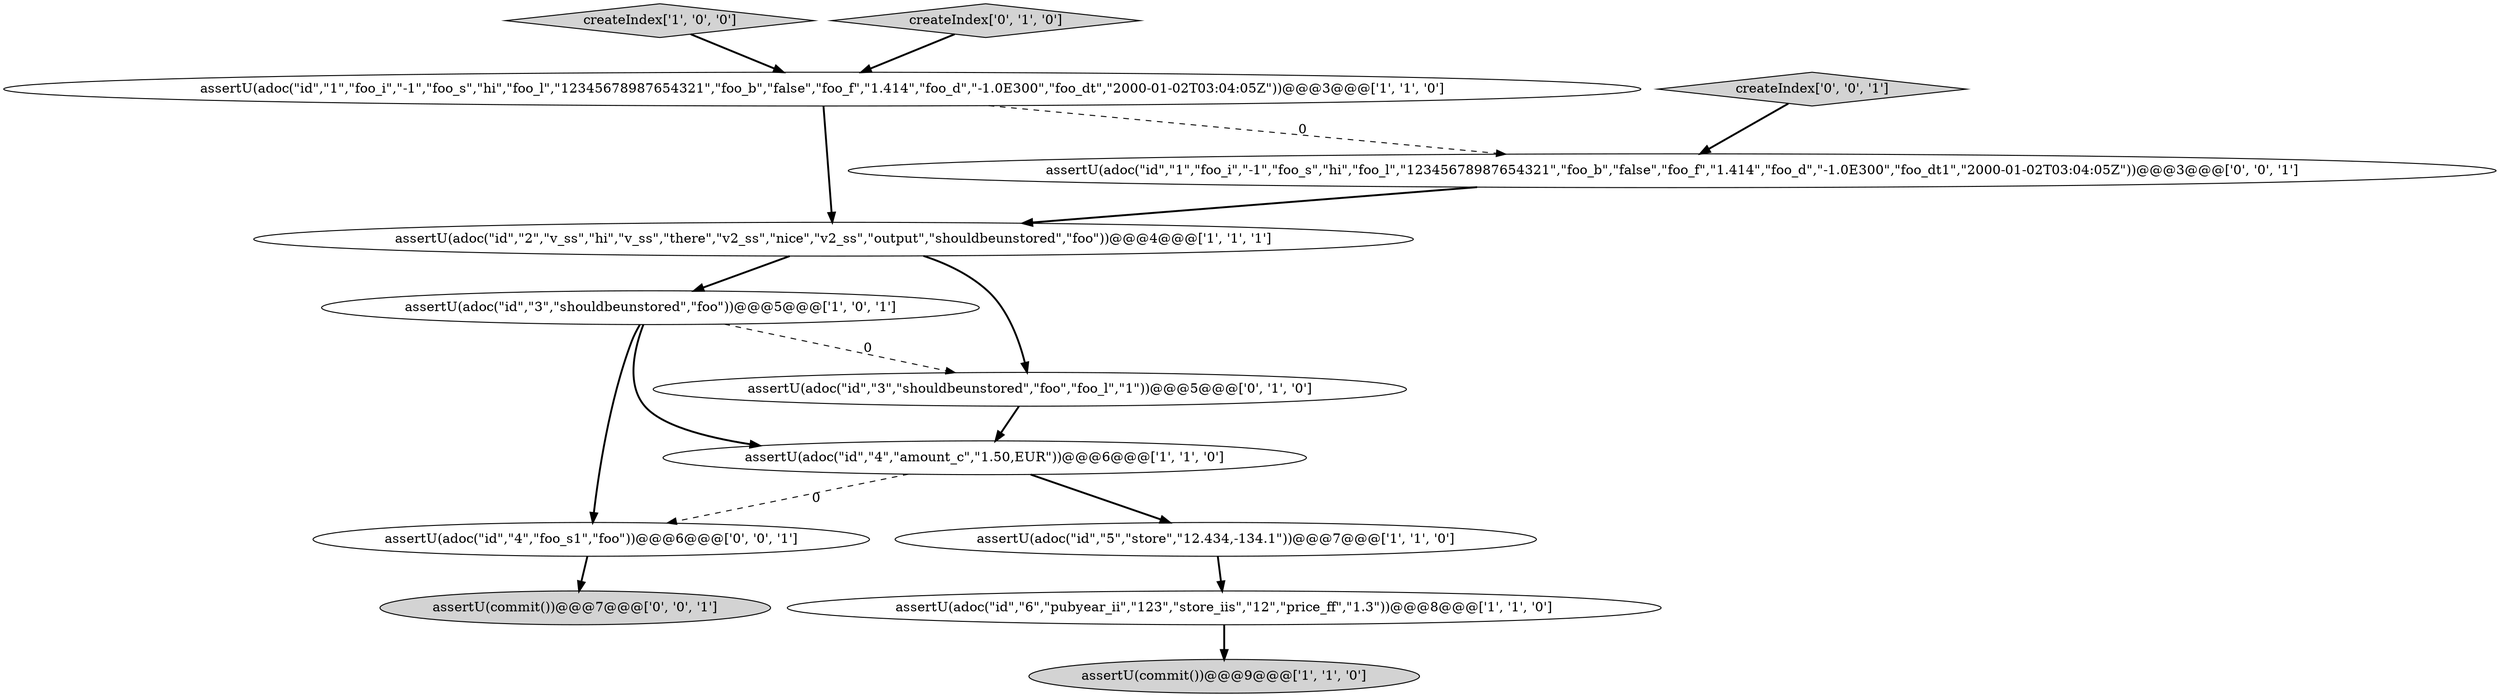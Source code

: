 digraph {
7 [style = filled, label = "assertU(adoc(\"id\",\"6\",\"pubyear_ii\",\"123\",\"store_iis\",\"12\",\"price_ff\",\"1.3\"))@@@8@@@['1', '1', '0']", fillcolor = white, shape = ellipse image = "AAA0AAABBB1BBB"];
0 [style = filled, label = "createIndex['1', '0', '0']", fillcolor = lightgray, shape = diamond image = "AAA0AAABBB1BBB"];
3 [style = filled, label = "assertU(adoc(\"id\",\"2\",\"v_ss\",\"hi\",\"v_ss\",\"there\",\"v2_ss\",\"nice\",\"v2_ss\",\"output\",\"shouldbeunstored\",\"foo\"))@@@4@@@['1', '1', '1']", fillcolor = white, shape = ellipse image = "AAA0AAABBB1BBB"];
12 [style = filled, label = "assertU(adoc(\"id\",\"1\",\"foo_i\",\"-1\",\"foo_s\",\"hi\",\"foo_l\",\"12345678987654321\",\"foo_b\",\"false\",\"foo_f\",\"1.414\",\"foo_d\",\"-1.0E300\",\"foo_dt1\",\"2000-01-02T03:04:05Z\"))@@@3@@@['0', '0', '1']", fillcolor = white, shape = ellipse image = "AAA0AAABBB3BBB"];
1 [style = filled, label = "assertU(adoc(\"id\",\"1\",\"foo_i\",\"-1\",\"foo_s\",\"hi\",\"foo_l\",\"12345678987654321\",\"foo_b\",\"false\",\"foo_f\",\"1.414\",\"foo_d\",\"-1.0E300\",\"foo_dt\",\"2000-01-02T03:04:05Z\"))@@@3@@@['1', '1', '0']", fillcolor = white, shape = ellipse image = "AAA0AAABBB1BBB"];
6 [style = filled, label = "assertU(adoc(\"id\",\"4\",\"amount_c\",\"1.50,EUR\"))@@@6@@@['1', '1', '0']", fillcolor = white, shape = ellipse image = "AAA0AAABBB1BBB"];
13 [style = filled, label = "createIndex['0', '0', '1']", fillcolor = lightgray, shape = diamond image = "AAA0AAABBB3BBB"];
5 [style = filled, label = "assertU(adoc(\"id\",\"5\",\"store\",\"12.434,-134.1\"))@@@7@@@['1', '1', '0']", fillcolor = white, shape = ellipse image = "AAA0AAABBB1BBB"];
2 [style = filled, label = "assertU(commit())@@@9@@@['1', '1', '0']", fillcolor = lightgray, shape = ellipse image = "AAA0AAABBB1BBB"];
10 [style = filled, label = "assertU(adoc(\"id\",\"4\",\"foo_s1\",\"foo\"))@@@6@@@['0', '0', '1']", fillcolor = white, shape = ellipse image = "AAA0AAABBB3BBB"];
4 [style = filled, label = "assertU(adoc(\"id\",\"3\",\"shouldbeunstored\",\"foo\"))@@@5@@@['1', '0', '1']", fillcolor = white, shape = ellipse image = "AAA0AAABBB1BBB"];
8 [style = filled, label = "assertU(adoc(\"id\",\"3\",\"shouldbeunstored\",\"foo\",\"foo_l\",\"1\"))@@@5@@@['0', '1', '0']", fillcolor = white, shape = ellipse image = "AAA1AAABBB2BBB"];
11 [style = filled, label = "assertU(commit())@@@7@@@['0', '0', '1']", fillcolor = lightgray, shape = ellipse image = "AAA0AAABBB3BBB"];
9 [style = filled, label = "createIndex['0', '1', '0']", fillcolor = lightgray, shape = diamond image = "AAA0AAABBB2BBB"];
4->10 [style = bold, label=""];
0->1 [style = bold, label=""];
4->6 [style = bold, label=""];
13->12 [style = bold, label=""];
1->3 [style = bold, label=""];
10->11 [style = bold, label=""];
6->10 [style = dashed, label="0"];
8->6 [style = bold, label=""];
12->3 [style = bold, label=""];
9->1 [style = bold, label=""];
3->4 [style = bold, label=""];
5->7 [style = bold, label=""];
6->5 [style = bold, label=""];
4->8 [style = dashed, label="0"];
3->8 [style = bold, label=""];
1->12 [style = dashed, label="0"];
7->2 [style = bold, label=""];
}
